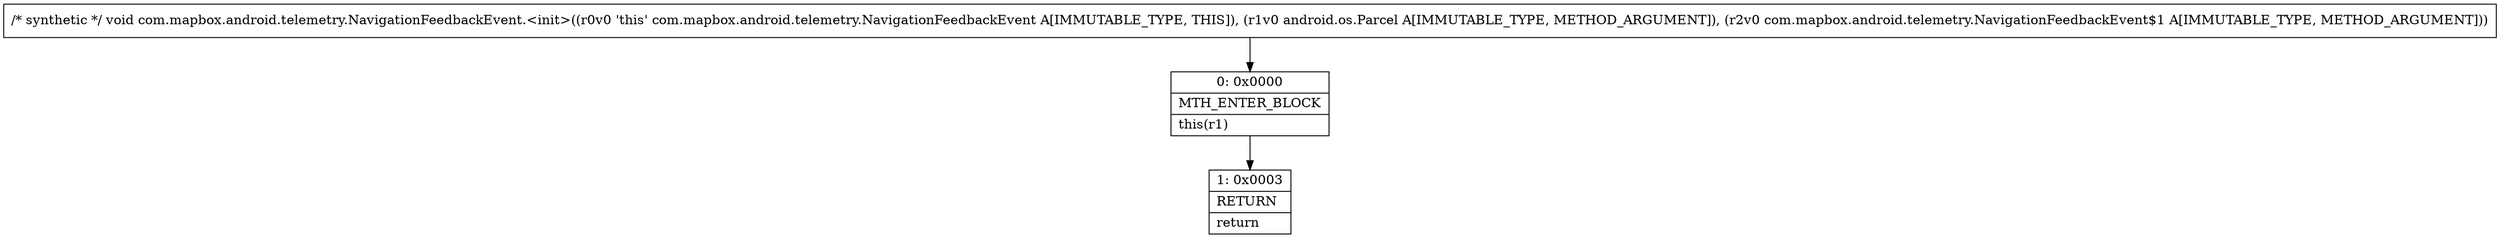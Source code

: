 digraph "CFG forcom.mapbox.android.telemetry.NavigationFeedbackEvent.\<init\>(Landroid\/os\/Parcel;Lcom\/mapbox\/android\/telemetry\/NavigationFeedbackEvent$1;)V" {
Node_0 [shape=record,label="{0\:\ 0x0000|MTH_ENTER_BLOCK\l|this(r1)\l}"];
Node_1 [shape=record,label="{1\:\ 0x0003|RETURN\l|return\l}"];
MethodNode[shape=record,label="{\/* synthetic *\/ void com.mapbox.android.telemetry.NavigationFeedbackEvent.\<init\>((r0v0 'this' com.mapbox.android.telemetry.NavigationFeedbackEvent A[IMMUTABLE_TYPE, THIS]), (r1v0 android.os.Parcel A[IMMUTABLE_TYPE, METHOD_ARGUMENT]), (r2v0 com.mapbox.android.telemetry.NavigationFeedbackEvent$1 A[IMMUTABLE_TYPE, METHOD_ARGUMENT])) }"];
MethodNode -> Node_0;
Node_0 -> Node_1;
}

